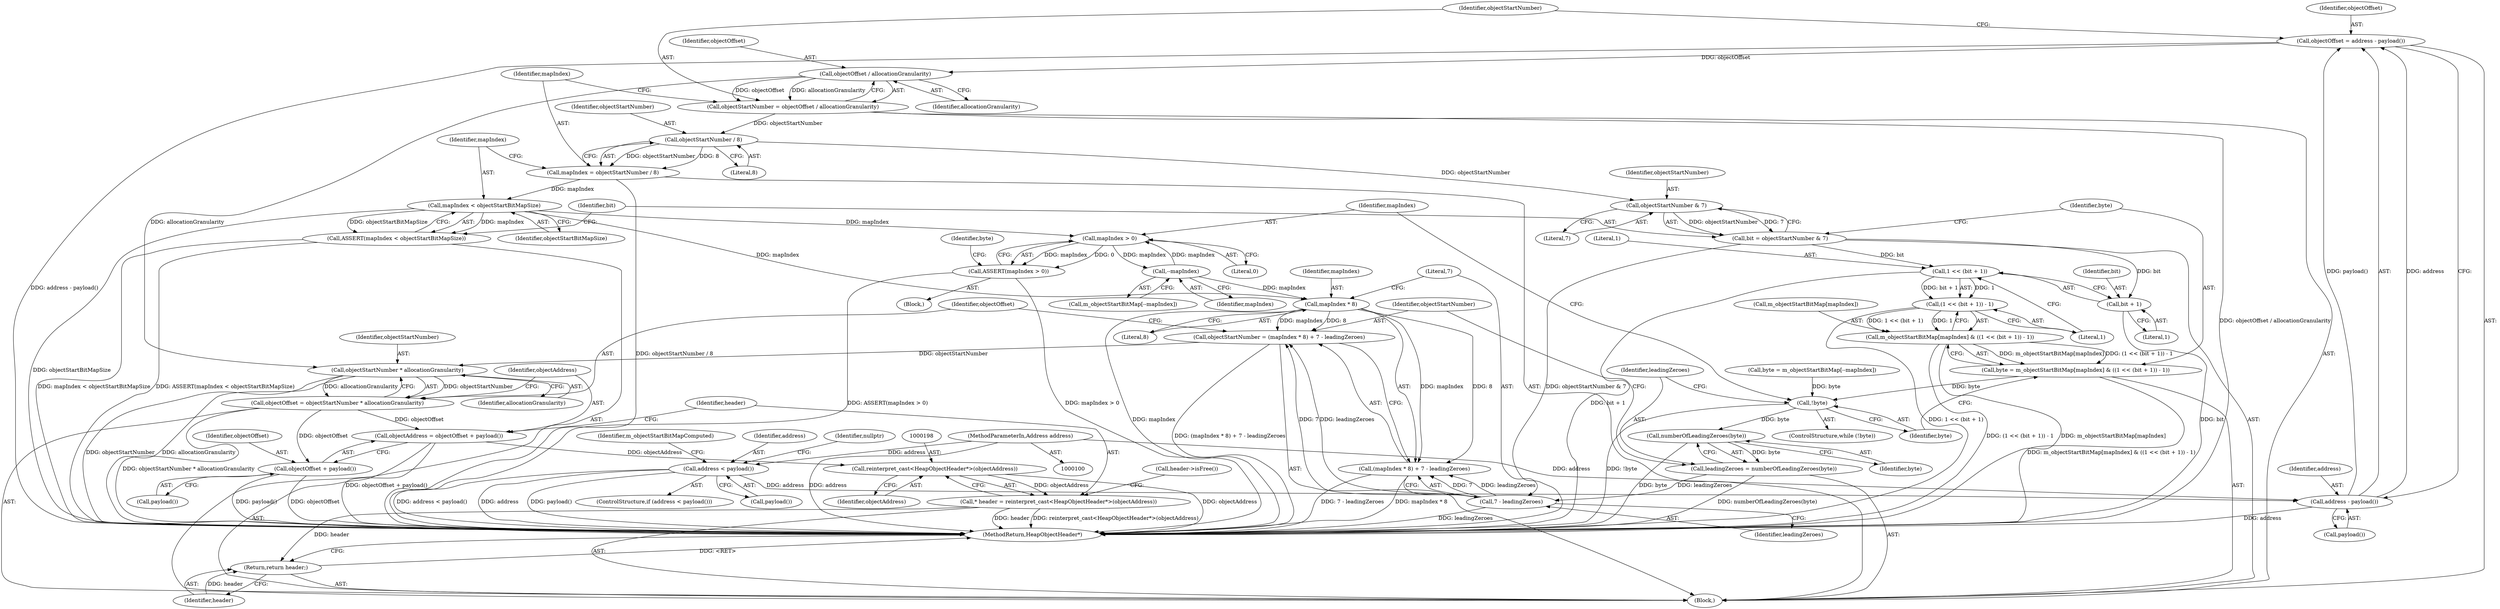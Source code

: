 digraph "0_Chrome_0749ec24fae74ec32d0567eef0e5ec43c84dbcb9_6@API" {
"1000122" [label="(Call,objectOffset / allocationGranularity)"];
"1000114" [label="(Call,objectOffset = address - payload())"];
"1000116" [label="(Call,address - payload())"];
"1000104" [label="(Call,address < payload())"];
"1000101" [label="(MethodParameterIn,Address address)"];
"1000120" [label="(Call,objectStartNumber = objectOffset / allocationGranularity)"];
"1000128" [label="(Call,objectStartNumber / 8)"];
"1000126" [label="(Call,mapIndex = objectStartNumber / 8)"];
"1000132" [label="(Call,mapIndex < objectStartBitMapSize)"];
"1000131" [label="(Call,ASSERT(mapIndex < objectStartBitMapSize))"];
"1000160" [label="(Call,mapIndex > 0)"];
"1000159" [label="(Call,ASSERT(mapIndex > 0))"];
"1000167" [label="(Call,--mapIndex)"];
"1000177" [label="(Call,mapIndex * 8)"];
"1000174" [label="(Call,objectStartNumber = (mapIndex * 8) + 7 - leadingZeroes)"];
"1000185" [label="(Call,objectStartNumber * allocationGranularity)"];
"1000183" [label="(Call,objectOffset = objectStartNumber * allocationGranularity)"];
"1000189" [label="(Call,objectAddress = objectOffset + payload())"];
"1000197" [label="(Call,reinterpret_cast<HeapObjectHeader*>(objectAddress))"];
"1000195" [label="(Call,* header = reinterpret_cast<HeapObjectHeader*>(objectAddress))"];
"1000205" [label="(Return,return header;)"];
"1000191" [label="(Call,objectOffset + payload())"];
"1000176" [label="(Call,(mapIndex * 8) + 7 - leadingZeroes)"];
"1000138" [label="(Call,objectStartNumber & 7)"];
"1000136" [label="(Call,bit = objectStartNumber & 7)"];
"1000149" [label="(Call,1 << (bit + 1))"];
"1000148" [label="(Call,(1 << (bit + 1)) - 1)"];
"1000144" [label="(Call,m_objectStartBitMap[mapIndex] & ((1 << (bit + 1)) - 1))"];
"1000142" [label="(Call,byte = m_objectStartBitMap[mapIndex] & ((1 << (bit + 1)) - 1))"];
"1000156" [label="(Call,!byte)"];
"1000172" [label="(Call,numberOfLeadingZeroes(byte))"];
"1000170" [label="(Call,leadingZeroes = numberOfLeadingZeroes(byte))"];
"1000180" [label="(Call,7 - leadingZeroes)"];
"1000151" [label="(Call,bit + 1)"];
"1000182" [label="(Identifier,leadingZeroes)"];
"1000197" [label="(Call,reinterpret_cast<HeapObjectHeader*>(objectAddress))"];
"1000164" [label="(Identifier,byte)"];
"1000127" [label="(Identifier,mapIndex)"];
"1000161" [label="(Identifier,mapIndex)"];
"1000190" [label="(Identifier,objectAddress)"];
"1000111" [label="(Identifier,m_objectStartBitMapComputed)"];
"1000152" [label="(Identifier,bit)"];
"1000193" [label="(Call,payload())"];
"1000165" [label="(Call,m_objectStartBitMap[--mapIndex])"];
"1000105" [label="(Identifier,address)"];
"1000117" [label="(Identifier,address)"];
"1000143" [label="(Identifier,byte)"];
"1000114" [label="(Call,objectOffset = address - payload())"];
"1000108" [label="(Identifier,nullptr)"];
"1000167" [label="(Call,--mapIndex)"];
"1000195" [label="(Call,* header = reinterpret_cast<HeapObjectHeader*>(objectAddress))"];
"1000173" [label="(Identifier,byte)"];
"1000171" [label="(Identifier,leadingZeroes)"];
"1000199" [label="(Identifier,objectAddress)"];
"1000159" [label="(Call,ASSERT(mapIndex > 0))"];
"1000137" [label="(Identifier,bit)"];
"1000170" [label="(Call,leadingZeroes = numberOfLeadingZeroes(byte))"];
"1000177" [label="(Call,mapIndex * 8)"];
"1000158" [label="(Block,)"];
"1000174" [label="(Call,objectStartNumber = (mapIndex * 8) + 7 - leadingZeroes)"];
"1000151" [label="(Call,bit + 1)"];
"1000106" [label="(Call,payload())"];
"1000184" [label="(Identifier,objectOffset)"];
"1000189" [label="(Call,objectAddress = objectOffset + payload())"];
"1000172" [label="(Call,numberOfLeadingZeroes(byte))"];
"1000131" [label="(Call,ASSERT(mapIndex < objectStartBitMapSize))"];
"1000123" [label="(Identifier,objectOffset)"];
"1000101" [label="(MethodParameterIn,Address address)"];
"1000160" [label="(Call,mapIndex > 0)"];
"1000191" [label="(Call,objectOffset + payload())"];
"1000196" [label="(Identifier,header)"];
"1000155" [label="(ControlStructure,while (!byte))"];
"1000120" [label="(Call,objectStartNumber = objectOffset / allocationGranularity)"];
"1000140" [label="(Literal,7)"];
"1000149" [label="(Call,1 << (bit + 1))"];
"1000156" [label="(Call,!byte)"];
"1000134" [label="(Identifier,objectStartBitMapSize)"];
"1000121" [label="(Identifier,objectStartNumber)"];
"1000144" [label="(Call,m_objectStartBitMap[mapIndex] & ((1 << (bit + 1)) - 1))"];
"1000201" [label="(Call,header->isFree())"];
"1000205" [label="(Return,return header;)"];
"1000150" [label="(Literal,1)"];
"1000138" [label="(Call,objectStartNumber & 7)"];
"1000179" [label="(Literal,8)"];
"1000128" [label="(Call,objectStartNumber / 8)"];
"1000162" [label="(Literal,0)"];
"1000142" [label="(Call,byte = m_objectStartBitMap[mapIndex] & ((1 << (bit + 1)) - 1))"];
"1000207" [label="(MethodReturn,HeapObjectHeader*)"];
"1000116" [label="(Call,address - payload())"];
"1000124" [label="(Identifier,allocationGranularity)"];
"1000130" [label="(Literal,8)"];
"1000122" [label="(Call,objectOffset / allocationGranularity)"];
"1000133" [label="(Identifier,mapIndex)"];
"1000126" [label="(Call,mapIndex = objectStartNumber / 8)"];
"1000118" [label="(Call,payload())"];
"1000154" [label="(Literal,1)"];
"1000115" [label="(Identifier,objectOffset)"];
"1000157" [label="(Identifier,byte)"];
"1000139" [label="(Identifier,objectStartNumber)"];
"1000192" [label="(Identifier,objectOffset)"];
"1000183" [label="(Call,objectOffset = objectStartNumber * allocationGranularity)"];
"1000104" [label="(Call,address < payload())"];
"1000129" [label="(Identifier,objectStartNumber)"];
"1000206" [label="(Identifier,header)"];
"1000185" [label="(Call,objectStartNumber * allocationGranularity)"];
"1000148" [label="(Call,(1 << (bit + 1)) - 1)"];
"1000178" [label="(Identifier,mapIndex)"];
"1000153" [label="(Literal,1)"];
"1000163" [label="(Call,byte = m_objectStartBitMap[--mapIndex])"];
"1000175" [label="(Identifier,objectStartNumber)"];
"1000187" [label="(Identifier,allocationGranularity)"];
"1000102" [label="(Block,)"];
"1000132" [label="(Call,mapIndex < objectStartBitMapSize)"];
"1000176" [label="(Call,(mapIndex * 8) + 7 - leadingZeroes)"];
"1000145" [label="(Call,m_objectStartBitMap[mapIndex])"];
"1000136" [label="(Call,bit = objectStartNumber & 7)"];
"1000103" [label="(ControlStructure,if (address < payload()))"];
"1000180" [label="(Call,7 - leadingZeroes)"];
"1000168" [label="(Identifier,mapIndex)"];
"1000181" [label="(Literal,7)"];
"1000186" [label="(Identifier,objectStartNumber)"];
"1000122" -> "1000120"  [label="AST: "];
"1000122" -> "1000124"  [label="CFG: "];
"1000123" -> "1000122"  [label="AST: "];
"1000124" -> "1000122"  [label="AST: "];
"1000120" -> "1000122"  [label="CFG: "];
"1000122" -> "1000120"  [label="DDG: objectOffset"];
"1000122" -> "1000120"  [label="DDG: allocationGranularity"];
"1000114" -> "1000122"  [label="DDG: objectOffset"];
"1000122" -> "1000185"  [label="DDG: allocationGranularity"];
"1000114" -> "1000102"  [label="AST: "];
"1000114" -> "1000116"  [label="CFG: "];
"1000115" -> "1000114"  [label="AST: "];
"1000116" -> "1000114"  [label="AST: "];
"1000121" -> "1000114"  [label="CFG: "];
"1000114" -> "1000207"  [label="DDG: address - payload()"];
"1000116" -> "1000114"  [label="DDG: address"];
"1000116" -> "1000114"  [label="DDG: payload()"];
"1000116" -> "1000118"  [label="CFG: "];
"1000117" -> "1000116"  [label="AST: "];
"1000118" -> "1000116"  [label="AST: "];
"1000116" -> "1000207"  [label="DDG: address"];
"1000104" -> "1000116"  [label="DDG: address"];
"1000101" -> "1000116"  [label="DDG: address"];
"1000104" -> "1000103"  [label="AST: "];
"1000104" -> "1000106"  [label="CFG: "];
"1000105" -> "1000104"  [label="AST: "];
"1000106" -> "1000104"  [label="AST: "];
"1000108" -> "1000104"  [label="CFG: "];
"1000111" -> "1000104"  [label="CFG: "];
"1000104" -> "1000207"  [label="DDG: address < payload()"];
"1000104" -> "1000207"  [label="DDG: address"];
"1000104" -> "1000207"  [label="DDG: payload()"];
"1000101" -> "1000104"  [label="DDG: address"];
"1000101" -> "1000100"  [label="AST: "];
"1000101" -> "1000207"  [label="DDG: address"];
"1000120" -> "1000102"  [label="AST: "];
"1000121" -> "1000120"  [label="AST: "];
"1000127" -> "1000120"  [label="CFG: "];
"1000120" -> "1000207"  [label="DDG: objectOffset / allocationGranularity"];
"1000120" -> "1000128"  [label="DDG: objectStartNumber"];
"1000128" -> "1000126"  [label="AST: "];
"1000128" -> "1000130"  [label="CFG: "];
"1000129" -> "1000128"  [label="AST: "];
"1000130" -> "1000128"  [label="AST: "];
"1000126" -> "1000128"  [label="CFG: "];
"1000128" -> "1000126"  [label="DDG: objectStartNumber"];
"1000128" -> "1000126"  [label="DDG: 8"];
"1000128" -> "1000138"  [label="DDG: objectStartNumber"];
"1000126" -> "1000102"  [label="AST: "];
"1000127" -> "1000126"  [label="AST: "];
"1000133" -> "1000126"  [label="CFG: "];
"1000126" -> "1000207"  [label="DDG: objectStartNumber / 8"];
"1000126" -> "1000132"  [label="DDG: mapIndex"];
"1000132" -> "1000131"  [label="AST: "];
"1000132" -> "1000134"  [label="CFG: "];
"1000133" -> "1000132"  [label="AST: "];
"1000134" -> "1000132"  [label="AST: "];
"1000131" -> "1000132"  [label="CFG: "];
"1000132" -> "1000207"  [label="DDG: objectStartBitMapSize"];
"1000132" -> "1000131"  [label="DDG: mapIndex"];
"1000132" -> "1000131"  [label="DDG: objectStartBitMapSize"];
"1000132" -> "1000160"  [label="DDG: mapIndex"];
"1000132" -> "1000177"  [label="DDG: mapIndex"];
"1000131" -> "1000102"  [label="AST: "];
"1000137" -> "1000131"  [label="CFG: "];
"1000131" -> "1000207"  [label="DDG: mapIndex < objectStartBitMapSize"];
"1000131" -> "1000207"  [label="DDG: ASSERT(mapIndex < objectStartBitMapSize)"];
"1000160" -> "1000159"  [label="AST: "];
"1000160" -> "1000162"  [label="CFG: "];
"1000161" -> "1000160"  [label="AST: "];
"1000162" -> "1000160"  [label="AST: "];
"1000159" -> "1000160"  [label="CFG: "];
"1000160" -> "1000159"  [label="DDG: mapIndex"];
"1000160" -> "1000159"  [label="DDG: 0"];
"1000167" -> "1000160"  [label="DDG: mapIndex"];
"1000160" -> "1000167"  [label="DDG: mapIndex"];
"1000159" -> "1000158"  [label="AST: "];
"1000164" -> "1000159"  [label="CFG: "];
"1000159" -> "1000207"  [label="DDG: ASSERT(mapIndex > 0)"];
"1000159" -> "1000207"  [label="DDG: mapIndex > 0"];
"1000167" -> "1000165"  [label="AST: "];
"1000167" -> "1000168"  [label="CFG: "];
"1000168" -> "1000167"  [label="AST: "];
"1000165" -> "1000167"  [label="CFG: "];
"1000167" -> "1000177"  [label="DDG: mapIndex"];
"1000177" -> "1000176"  [label="AST: "];
"1000177" -> "1000179"  [label="CFG: "];
"1000178" -> "1000177"  [label="AST: "];
"1000179" -> "1000177"  [label="AST: "];
"1000181" -> "1000177"  [label="CFG: "];
"1000177" -> "1000207"  [label="DDG: mapIndex"];
"1000177" -> "1000174"  [label="DDG: mapIndex"];
"1000177" -> "1000174"  [label="DDG: 8"];
"1000177" -> "1000176"  [label="DDG: mapIndex"];
"1000177" -> "1000176"  [label="DDG: 8"];
"1000174" -> "1000102"  [label="AST: "];
"1000174" -> "1000176"  [label="CFG: "];
"1000175" -> "1000174"  [label="AST: "];
"1000176" -> "1000174"  [label="AST: "];
"1000184" -> "1000174"  [label="CFG: "];
"1000174" -> "1000207"  [label="DDG: (mapIndex * 8) + 7 - leadingZeroes"];
"1000180" -> "1000174"  [label="DDG: 7"];
"1000180" -> "1000174"  [label="DDG: leadingZeroes"];
"1000174" -> "1000185"  [label="DDG: objectStartNumber"];
"1000185" -> "1000183"  [label="AST: "];
"1000185" -> "1000187"  [label="CFG: "];
"1000186" -> "1000185"  [label="AST: "];
"1000187" -> "1000185"  [label="AST: "];
"1000183" -> "1000185"  [label="CFG: "];
"1000185" -> "1000207"  [label="DDG: objectStartNumber"];
"1000185" -> "1000207"  [label="DDG: allocationGranularity"];
"1000185" -> "1000183"  [label="DDG: objectStartNumber"];
"1000185" -> "1000183"  [label="DDG: allocationGranularity"];
"1000183" -> "1000102"  [label="AST: "];
"1000184" -> "1000183"  [label="AST: "];
"1000190" -> "1000183"  [label="CFG: "];
"1000183" -> "1000207"  [label="DDG: objectStartNumber * allocationGranularity"];
"1000183" -> "1000189"  [label="DDG: objectOffset"];
"1000183" -> "1000191"  [label="DDG: objectOffset"];
"1000189" -> "1000102"  [label="AST: "];
"1000189" -> "1000191"  [label="CFG: "];
"1000190" -> "1000189"  [label="AST: "];
"1000191" -> "1000189"  [label="AST: "];
"1000196" -> "1000189"  [label="CFG: "];
"1000189" -> "1000207"  [label="DDG: objectOffset + payload()"];
"1000189" -> "1000197"  [label="DDG: objectAddress"];
"1000197" -> "1000195"  [label="AST: "];
"1000197" -> "1000199"  [label="CFG: "];
"1000198" -> "1000197"  [label="AST: "];
"1000199" -> "1000197"  [label="AST: "];
"1000195" -> "1000197"  [label="CFG: "];
"1000197" -> "1000207"  [label="DDG: objectAddress"];
"1000197" -> "1000195"  [label="DDG: objectAddress"];
"1000195" -> "1000102"  [label="AST: "];
"1000196" -> "1000195"  [label="AST: "];
"1000201" -> "1000195"  [label="CFG: "];
"1000195" -> "1000207"  [label="DDG: reinterpret_cast<HeapObjectHeader*>(objectAddress)"];
"1000195" -> "1000207"  [label="DDG: header"];
"1000195" -> "1000205"  [label="DDG: header"];
"1000205" -> "1000102"  [label="AST: "];
"1000205" -> "1000206"  [label="CFG: "];
"1000206" -> "1000205"  [label="AST: "];
"1000207" -> "1000205"  [label="CFG: "];
"1000205" -> "1000207"  [label="DDG: <RET>"];
"1000206" -> "1000205"  [label="DDG: header"];
"1000191" -> "1000193"  [label="CFG: "];
"1000192" -> "1000191"  [label="AST: "];
"1000193" -> "1000191"  [label="AST: "];
"1000191" -> "1000207"  [label="DDG: payload()"];
"1000191" -> "1000207"  [label="DDG: objectOffset"];
"1000176" -> "1000180"  [label="CFG: "];
"1000180" -> "1000176"  [label="AST: "];
"1000176" -> "1000207"  [label="DDG: 7 - leadingZeroes"];
"1000176" -> "1000207"  [label="DDG: mapIndex * 8"];
"1000180" -> "1000176"  [label="DDG: 7"];
"1000180" -> "1000176"  [label="DDG: leadingZeroes"];
"1000138" -> "1000136"  [label="AST: "];
"1000138" -> "1000140"  [label="CFG: "];
"1000139" -> "1000138"  [label="AST: "];
"1000140" -> "1000138"  [label="AST: "];
"1000136" -> "1000138"  [label="CFG: "];
"1000138" -> "1000136"  [label="DDG: objectStartNumber"];
"1000138" -> "1000136"  [label="DDG: 7"];
"1000136" -> "1000102"  [label="AST: "];
"1000137" -> "1000136"  [label="AST: "];
"1000143" -> "1000136"  [label="CFG: "];
"1000136" -> "1000207"  [label="DDG: objectStartNumber & 7"];
"1000136" -> "1000149"  [label="DDG: bit"];
"1000136" -> "1000151"  [label="DDG: bit"];
"1000149" -> "1000148"  [label="AST: "];
"1000149" -> "1000151"  [label="CFG: "];
"1000150" -> "1000149"  [label="AST: "];
"1000151" -> "1000149"  [label="AST: "];
"1000154" -> "1000149"  [label="CFG: "];
"1000149" -> "1000207"  [label="DDG: bit + 1"];
"1000149" -> "1000148"  [label="DDG: 1"];
"1000149" -> "1000148"  [label="DDG: bit + 1"];
"1000148" -> "1000144"  [label="AST: "];
"1000148" -> "1000154"  [label="CFG: "];
"1000154" -> "1000148"  [label="AST: "];
"1000144" -> "1000148"  [label="CFG: "];
"1000148" -> "1000207"  [label="DDG: 1 << (bit + 1)"];
"1000148" -> "1000144"  [label="DDG: 1 << (bit + 1)"];
"1000148" -> "1000144"  [label="DDG: 1"];
"1000144" -> "1000142"  [label="AST: "];
"1000145" -> "1000144"  [label="AST: "];
"1000142" -> "1000144"  [label="CFG: "];
"1000144" -> "1000207"  [label="DDG: (1 << (bit + 1)) - 1"];
"1000144" -> "1000207"  [label="DDG: m_objectStartBitMap[mapIndex]"];
"1000144" -> "1000142"  [label="DDG: m_objectStartBitMap[mapIndex]"];
"1000144" -> "1000142"  [label="DDG: (1 << (bit + 1)) - 1"];
"1000142" -> "1000102"  [label="AST: "];
"1000143" -> "1000142"  [label="AST: "];
"1000157" -> "1000142"  [label="CFG: "];
"1000142" -> "1000207"  [label="DDG: m_objectStartBitMap[mapIndex] & ((1 << (bit + 1)) - 1)"];
"1000142" -> "1000156"  [label="DDG: byte"];
"1000156" -> "1000155"  [label="AST: "];
"1000156" -> "1000157"  [label="CFG: "];
"1000157" -> "1000156"  [label="AST: "];
"1000161" -> "1000156"  [label="CFG: "];
"1000171" -> "1000156"  [label="CFG: "];
"1000156" -> "1000207"  [label="DDG: !byte"];
"1000163" -> "1000156"  [label="DDG: byte"];
"1000156" -> "1000172"  [label="DDG: byte"];
"1000172" -> "1000170"  [label="AST: "];
"1000172" -> "1000173"  [label="CFG: "];
"1000173" -> "1000172"  [label="AST: "];
"1000170" -> "1000172"  [label="CFG: "];
"1000172" -> "1000207"  [label="DDG: byte"];
"1000172" -> "1000170"  [label="DDG: byte"];
"1000170" -> "1000102"  [label="AST: "];
"1000171" -> "1000170"  [label="AST: "];
"1000175" -> "1000170"  [label="CFG: "];
"1000170" -> "1000207"  [label="DDG: numberOfLeadingZeroes(byte)"];
"1000170" -> "1000180"  [label="DDG: leadingZeroes"];
"1000180" -> "1000182"  [label="CFG: "];
"1000181" -> "1000180"  [label="AST: "];
"1000182" -> "1000180"  [label="AST: "];
"1000180" -> "1000207"  [label="DDG: leadingZeroes"];
"1000151" -> "1000153"  [label="CFG: "];
"1000152" -> "1000151"  [label="AST: "];
"1000153" -> "1000151"  [label="AST: "];
"1000151" -> "1000207"  [label="DDG: bit"];
}
